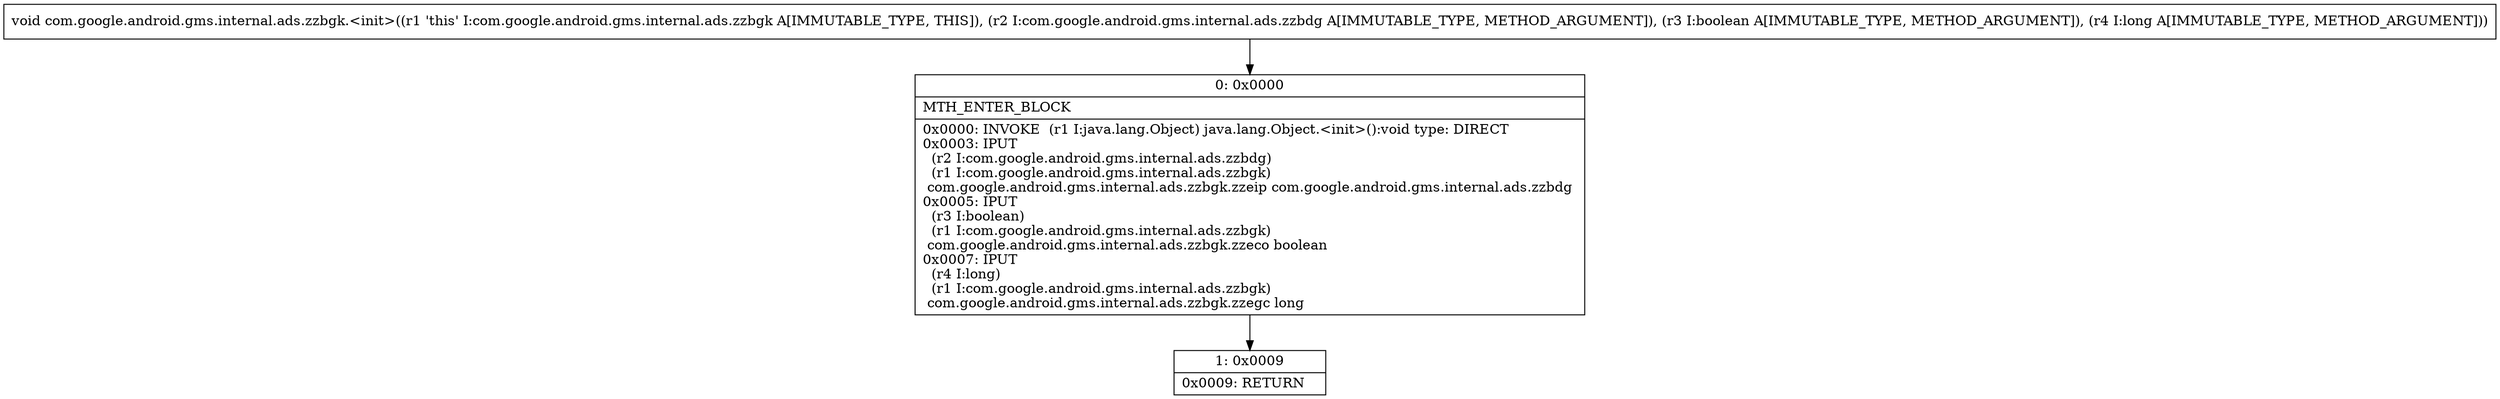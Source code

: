 digraph "CFG forcom.google.android.gms.internal.ads.zzbgk.\<init\>(Lcom\/google\/android\/gms\/internal\/ads\/zzbdg;ZJ)V" {
Node_0 [shape=record,label="{0\:\ 0x0000|MTH_ENTER_BLOCK\l|0x0000: INVOKE  (r1 I:java.lang.Object) java.lang.Object.\<init\>():void type: DIRECT \l0x0003: IPUT  \l  (r2 I:com.google.android.gms.internal.ads.zzbdg)\l  (r1 I:com.google.android.gms.internal.ads.zzbgk)\l com.google.android.gms.internal.ads.zzbgk.zzeip com.google.android.gms.internal.ads.zzbdg \l0x0005: IPUT  \l  (r3 I:boolean)\l  (r1 I:com.google.android.gms.internal.ads.zzbgk)\l com.google.android.gms.internal.ads.zzbgk.zzeco boolean \l0x0007: IPUT  \l  (r4 I:long)\l  (r1 I:com.google.android.gms.internal.ads.zzbgk)\l com.google.android.gms.internal.ads.zzbgk.zzegc long \l}"];
Node_1 [shape=record,label="{1\:\ 0x0009|0x0009: RETURN   \l}"];
MethodNode[shape=record,label="{void com.google.android.gms.internal.ads.zzbgk.\<init\>((r1 'this' I:com.google.android.gms.internal.ads.zzbgk A[IMMUTABLE_TYPE, THIS]), (r2 I:com.google.android.gms.internal.ads.zzbdg A[IMMUTABLE_TYPE, METHOD_ARGUMENT]), (r3 I:boolean A[IMMUTABLE_TYPE, METHOD_ARGUMENT]), (r4 I:long A[IMMUTABLE_TYPE, METHOD_ARGUMENT])) }"];
MethodNode -> Node_0;
Node_0 -> Node_1;
}

